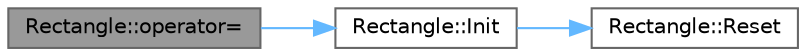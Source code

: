 digraph "Rectangle::operator="
{
 // LATEX_PDF_SIZE
  bgcolor="transparent";
  edge [fontname=Helvetica,fontsize=10,labelfontname=Helvetica,labelfontsize=10];
  node [fontname=Helvetica,fontsize=10,shape=box,height=0.2,width=0.4];
  rankdir="LR";
  Node1 [label="Rectangle::operator=",height=0.2,width=0.4,color="gray40", fillcolor="grey60", style="filled", fontcolor="black",tooltip="overload of operator ="];
  Node1 -> Node2 [color="steelblue1",style="solid"];
  Node2 [label="Rectangle::Init",height=0.2,width=0.4,color="grey40", fillcolor="white", style="filled",URL="$class_rectangle.html#a8455713eb235a92116c6a0aa704c713b",tooltip="default initialization of the object"];
  Node2 -> Node3 [color="steelblue1",style="solid"];
  Node3 [label="Rectangle::Reset",height=0.2,width=0.4,color="grey40", fillcolor="white", style="filled",URL="$class_rectangle.html#a45c65472be80b81368fffa9386b5485d",tooltip="total reset of the object"];
}
